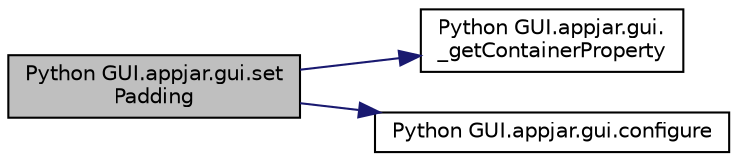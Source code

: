 digraph "Python GUI.appjar.gui.setPadding"
{
  edge [fontname="Helvetica",fontsize="10",labelfontname="Helvetica",labelfontsize="10"];
  node [fontname="Helvetica",fontsize="10",shape=record];
  rankdir="LR";
  Node1894 [label="Python GUI.appjar.gui.set\lPadding",height=0.2,width=0.4,color="black", fillcolor="grey75", style="filled", fontcolor="black"];
  Node1894 -> Node1895 [color="midnightblue",fontsize="10",style="solid",fontname="Helvetica"];
  Node1895 [label="Python GUI.appjar.gui.\l_getContainerProperty",height=0.2,width=0.4,color="black", fillcolor="white", style="filled",URL="$class_python_01_g_u_i_1_1appjar_1_1gui.html#aa0cf90816634eb9855a518e37d864ec1"];
  Node1894 -> Node1896 [color="midnightblue",fontsize="10",style="solid",fontname="Helvetica"];
  Node1896 [label="Python GUI.appjar.gui.configure",height=0.2,width=0.4,color="black", fillcolor="white", style="filled",URL="$class_python_01_g_u_i_1_1appjar_1_1gui.html#a38fa10fedef2c39e77a78ea2c94db28b"];
}
